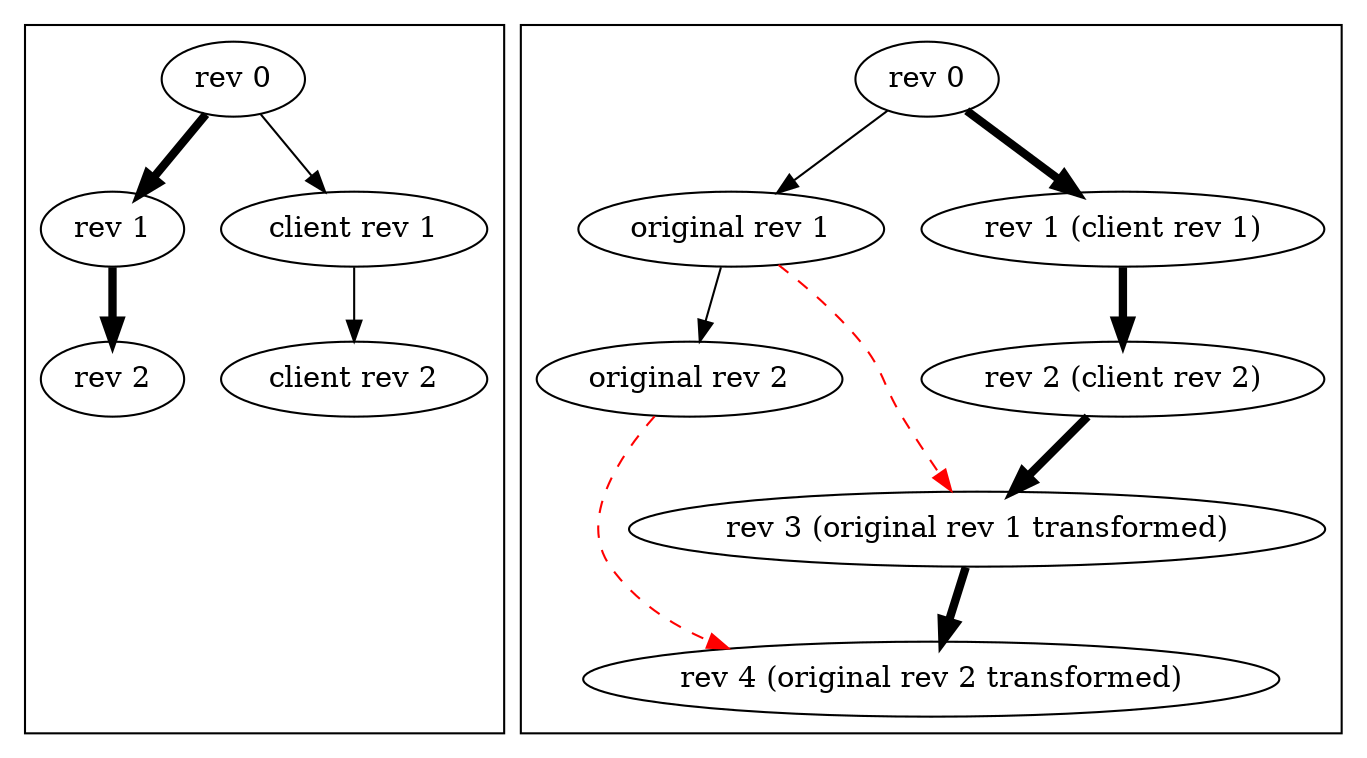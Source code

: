 digraph merge {
  subgraph cluster_0 {
    b_rev0 [label="rev 0"]
    b_rev1 [label="rev 1"]
    b_rev2 [label="rev 2"]
    b_client1 [label="client rev 1"]
    b_client2 [label="client rev 2"]
    inv1 [style=invisible]
    inv2 [style=invisible]

    b_rev0 -> b_rev1 -> b_rev2 [penwidth=4]
    b_rev0 -> b_client1 -> b_client2
    b_rev2 -> inv1 -> inv2 [style=invisible, arrowhead=none]
  }

  subgraph cluster_1 {
    rev0 [label="rev 0"]
    rev1 [label="original rev 1"]
    rev2 [label="original rev 2"]
    client1 [label="rev 1 (client rev 1)"]
    client2 [label="rev 2 (client rev 2)"]
    rev3 [label="rev 3 (original rev 1 transformed)"]
    rev4 [label="rev 4 (original rev 2 transformed)"]

    rev0 -> rev1 -> rev2
    rev0 -> client1 -> client2 -> rev3 -> rev4 [penwidth=4]
    rev1 -> rev3 [style="dashed", color=red]
    rev2 -> rev4 [style="dashed", color=red]

    {rank = same; rev1; client1}
    {rank = same; rev2; client2}

  }

}
